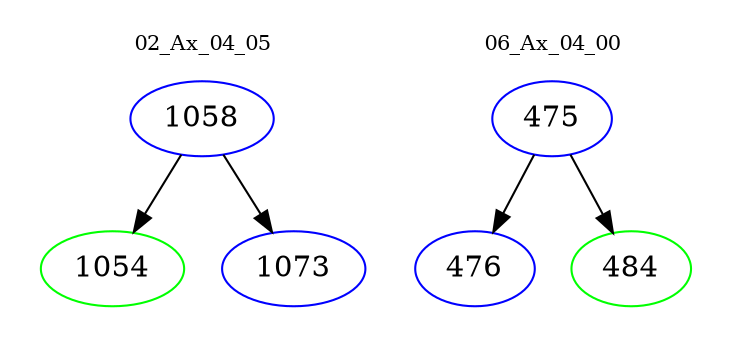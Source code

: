 digraph{
subgraph cluster_0 {
color = white
label = "02_Ax_04_05";
fontsize=10;
T0_1058 [label="1058", color="blue"]
T0_1058 -> T0_1054 [color="black"]
T0_1054 [label="1054", color="green"]
T0_1058 -> T0_1073 [color="black"]
T0_1073 [label="1073", color="blue"]
}
subgraph cluster_1 {
color = white
label = "06_Ax_04_00";
fontsize=10;
T1_475 [label="475", color="blue"]
T1_475 -> T1_476 [color="black"]
T1_476 [label="476", color="blue"]
T1_475 -> T1_484 [color="black"]
T1_484 [label="484", color="green"]
}
}
